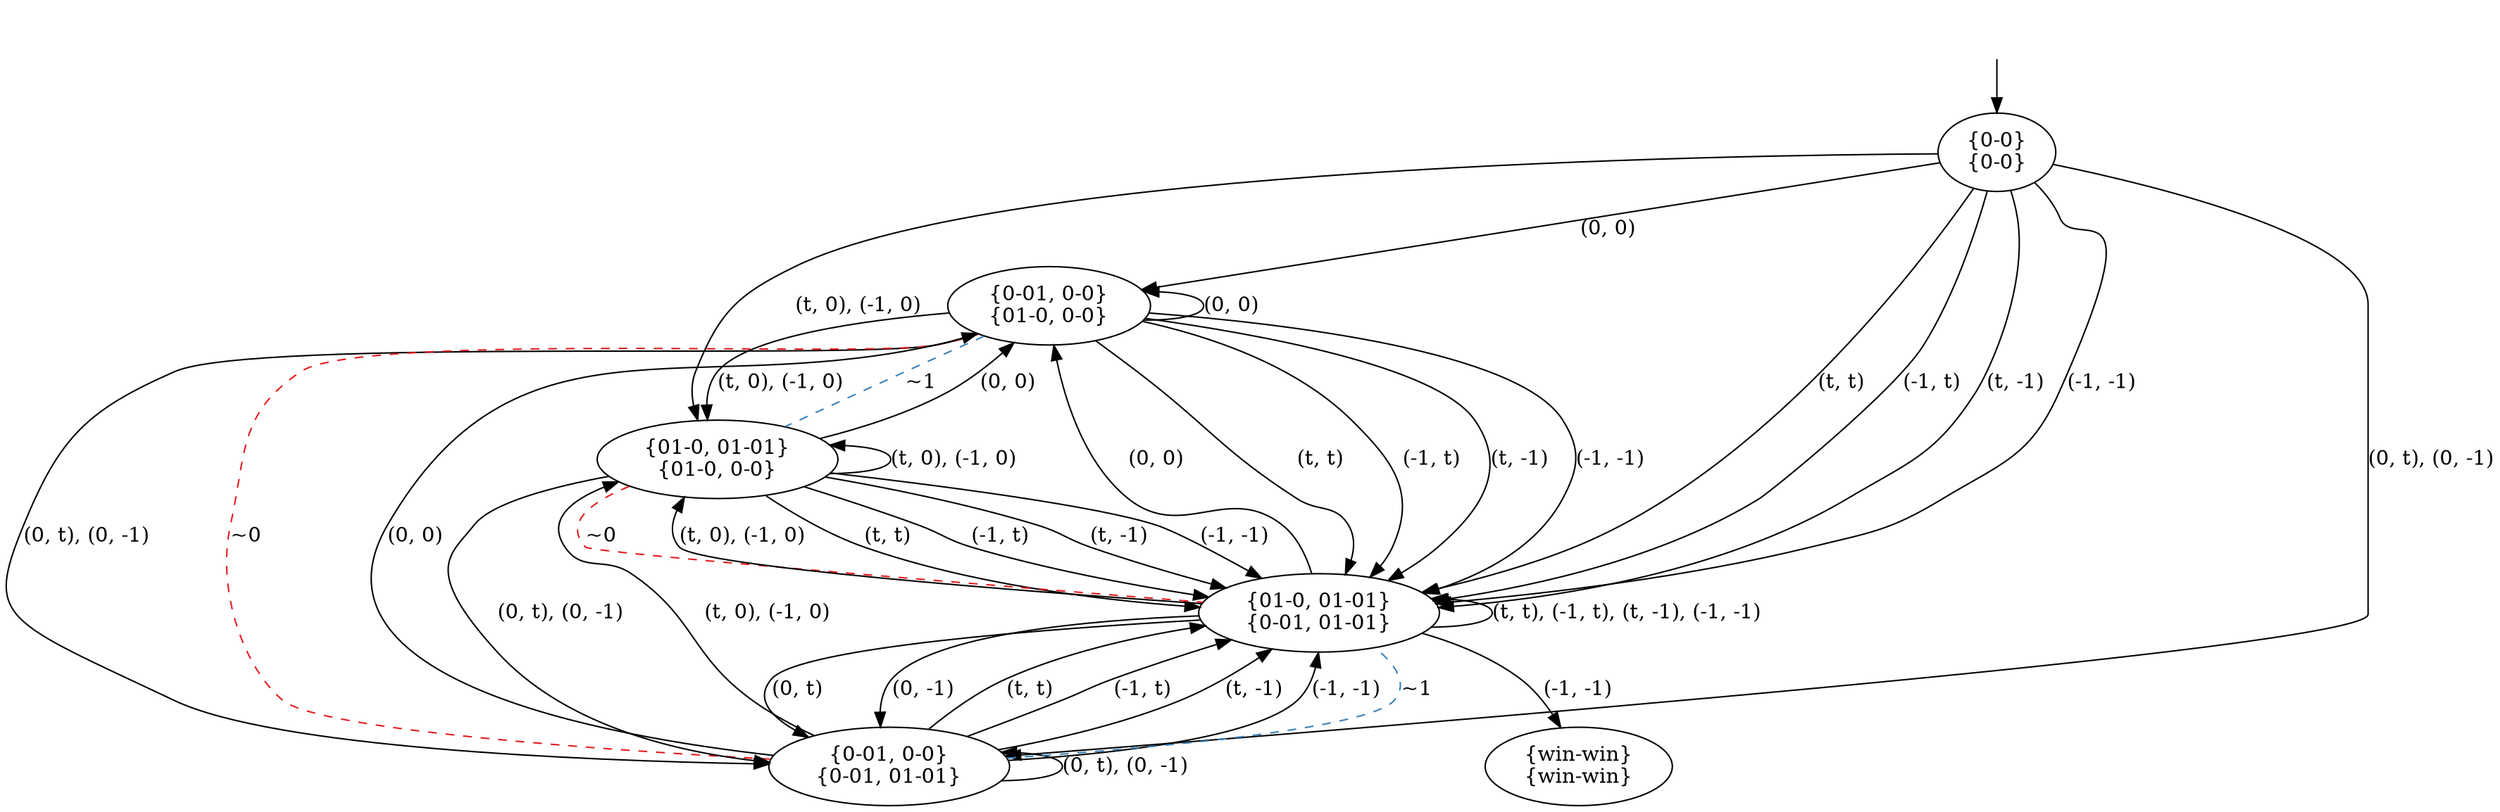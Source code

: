 digraph  {
concentrate=False;
nodesep=0.5;
ranksep=0.5;
splines=True;
4586271632 [label="{0-0}\n{0-0}"];
4586271240 [label="{0-01, 0-0}\n{01-0, 0-0}"];
4586272472 [label="{01-0, 01-01}\n{01-0, 0-0}"];
4586271520 [label="{0-01, 0-0}\n{0-01, 01-01}"];
4586271856 [label="{01-0, 01-01}\n{0-01, 01-01}"];
4587183016 [label="{win-win}\n{win-win}"];
hidden [label="", shape=none];
4586271632 -> 4586271240  [action="('0', '0')", key="('0', '0')", label="(0, 0)"];
4586271632 -> 4586271856  [action="('t', 't')", key="('t', 't')", label="(t, t)"];
4586271632 -> 4586271856  [action="('-1', 't')", key="('-1', 't')", label="(-1, t)"];
4586271632 -> 4586271856  [action="('t', '-1')", key="('t', '-1')", label="(t, -1)"];
4586271632 -> 4586271856  [action="('-1', '-1')", key="('-1', '-1')", label="(-1, -1)"];
4586271632 -> 4586272472  [action="(('t', '0'), ('-1', '0'))", key="(('t', '0'), ('-1', '0'))", label="(t, 0), (-1, 0)"];
4586271632 -> 4586271520  [action="(('0', 't'), ('0', '-1'))", key="(('0', 't'), ('0', '-1'))", label="(0, t), (0, -1)"];
4586271240 -> 4586271240  [action="('0', '0')", dir=back, key="('0', '0')", label="(0, 0)"];
4586271240 -> 4586271856  [action="('t', 't')", key="('t', 't')", label="(t, t)"];
4586271240 -> 4586271856  [action="('-1', 't')", key="('-1', 't')", label="(-1, t)"];
4586271240 -> 4586271856  [action="('t', '-1')", key="('t', '-1')", label="(t, -1)"];
4586271240 -> 4586271856  [action="('-1', '-1')", key="('-1', '-1')", label="(-1, -1)"];
4586271240 -> 4586272472  [action="(('t', '0'), ('-1', '0'))", key="(('t', '0'), ('-1', '0'))", label="(t, 0), (-1, 0)"];
4586271240 -> 4586272472  [arrowhead=none, color=2, colorscheme=set19, constraint=True, key=1, label="~1", style=dashed];
4586271240 -> 4586271520  [action="(('0', 't'), ('0', '-1'))", key="(('0', 't'), ('0', '-1'))", label="(0, t), (0, -1)"];
4586271240 -> 4586271520  [arrowhead=none, color=1, colorscheme=set19, constraint=True, key=1, label="~0", style=dashed];
4586272472 -> 4586271240  [action="('0', '0')", key="('0', '0')", label="(0, 0)"];
4586272472 -> 4586271856  [action="('t', 't')", key="('t', 't')", label="(t, t)"];
4586272472 -> 4586271856  [action="('-1', 't')", key="('-1', 't')", label="(-1, t)"];
4586272472 -> 4586271856  [action="('t', '-1')", key="('t', '-1')", label="(t, -1)"];
4586272472 -> 4586271856  [action="('-1', '-1')", key="('-1', '-1')", label="(-1, -1)"];
4586272472 -> 4586271856  [arrowhead=none, color=1, colorscheme=set19, constraint=True, key=4, label="~0", style=dashed];
4586272472 -> 4586272472  [action="(('t', '0'), ('-1', '0'))", dir=back, key="(('t', '0'), ('-1', '0'))", label="(t, 0), (-1, 0)"];
4586272472 -> 4586271520  [action="(('0', 't'), ('0', '-1'))", key="(('0', 't'), ('0', '-1'))", label="(0, t), (0, -1)"];
4586271520 -> 4586271240  [action="('0', '0')", key="('0', '0')", label="(0, 0)"];
4586271520 -> 4586271856  [action="('t', 't')", key="('t', 't')", label="(t, t)"];
4586271520 -> 4586271856  [action="('-1', 't')", key="('-1', 't')", label="(-1, t)"];
4586271520 -> 4586271856  [action="('t', '-1')", key="('t', '-1')", label="(t, -1)"];
4586271520 -> 4586271856  [action="('-1', '-1')", key="('-1', '-1')", label="(-1, -1)"];
4586271520 -> 4586271856  [arrowhead=none, color=2, colorscheme=set19, constraint=True, key=4, label="~1", style=dashed];
4586271520 -> 4586272472  [action="(('t', '0'), ('-1', '0'))", key="(('t', '0'), ('-1', '0'))", label="(t, 0), (-1, 0)"];
4586271520 -> 4586271520  [action="(('0', 't'), ('0', '-1'))", dir=back, key="(('0', 't'), ('0', '-1'))", label="(0, t), (0, -1)"];
4586271856 -> 4586271240  [action="('0', '0')", key="('0', '0')", label="(0, 0)"];
4586271856 -> 4586271520  [action="('0', 't')", key="('0', 't')", label="(0, t)"];
4586271856 -> 4586271520  [action="('0', '-1')", key="('0', '-1')", label="(0, -1)"];
4586271856 -> 4587183016  [action="('-1', '-1')", key="('-1', '-1')", label="(-1, -1)"];
4586271856 -> 4586272472  [action="(('t', '0'), ('-1', '0'))", key="(('t', '0'), ('-1', '0'))", label="(t, 0), (-1, 0)"];
4586271856 -> 4586271856  [action="(('t', 't'), ('-1', 't'), ('t', '-1'), ('-1', '-1'))", dir=back, key="(('t', 't'), ('-1', 't'), ('t', '-1'), ('-1', '-1'))", label="(t, t), (-1, t), (t, -1), (-1, -1)"];
hidden -> 4586271632  [key=0];
}
